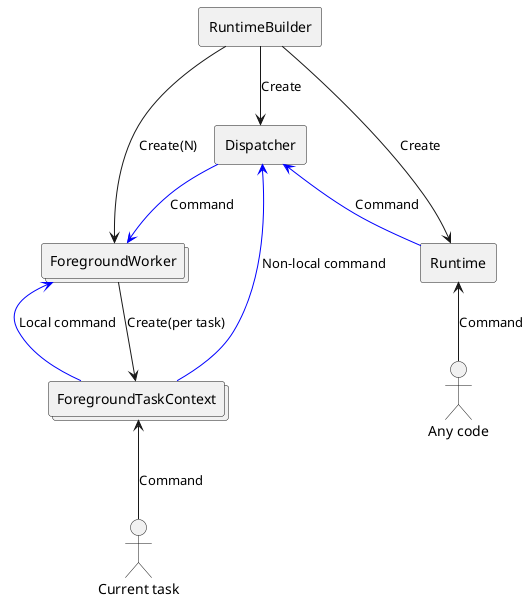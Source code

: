 @startuml

rectangle "RuntimeBuilder" as Builder
rectangle "Runtime" as Runtime

Builder --> Runtime: Create

collections "ForegroundWorker" as ForegroundWorker

Builder --> ForegroundWorker: Create(N)

collections "ForegroundTaskContext" as ForegroundTaskContext

ForegroundWorker --> ForegroundTaskContext : Create(per task)

actor "Any code" as Any

Any -up-> Runtime: Command

actor "Current task" as Current

Current -up-> ForegroundTaskContext: Command

rectangle "Dispatcher" as Dispatcher

Builder --> Dispatcher: Create
ForegroundTaskContext -[#blue]up-> Dispatcher: Non-local command
Runtime -[#blue]up-> Dispatcher: Command
Dispatcher -[#blue]-> ForegroundWorker: Command
ForegroundTaskContext -[#blue]up-> ForegroundWorker: Local command

@enduml